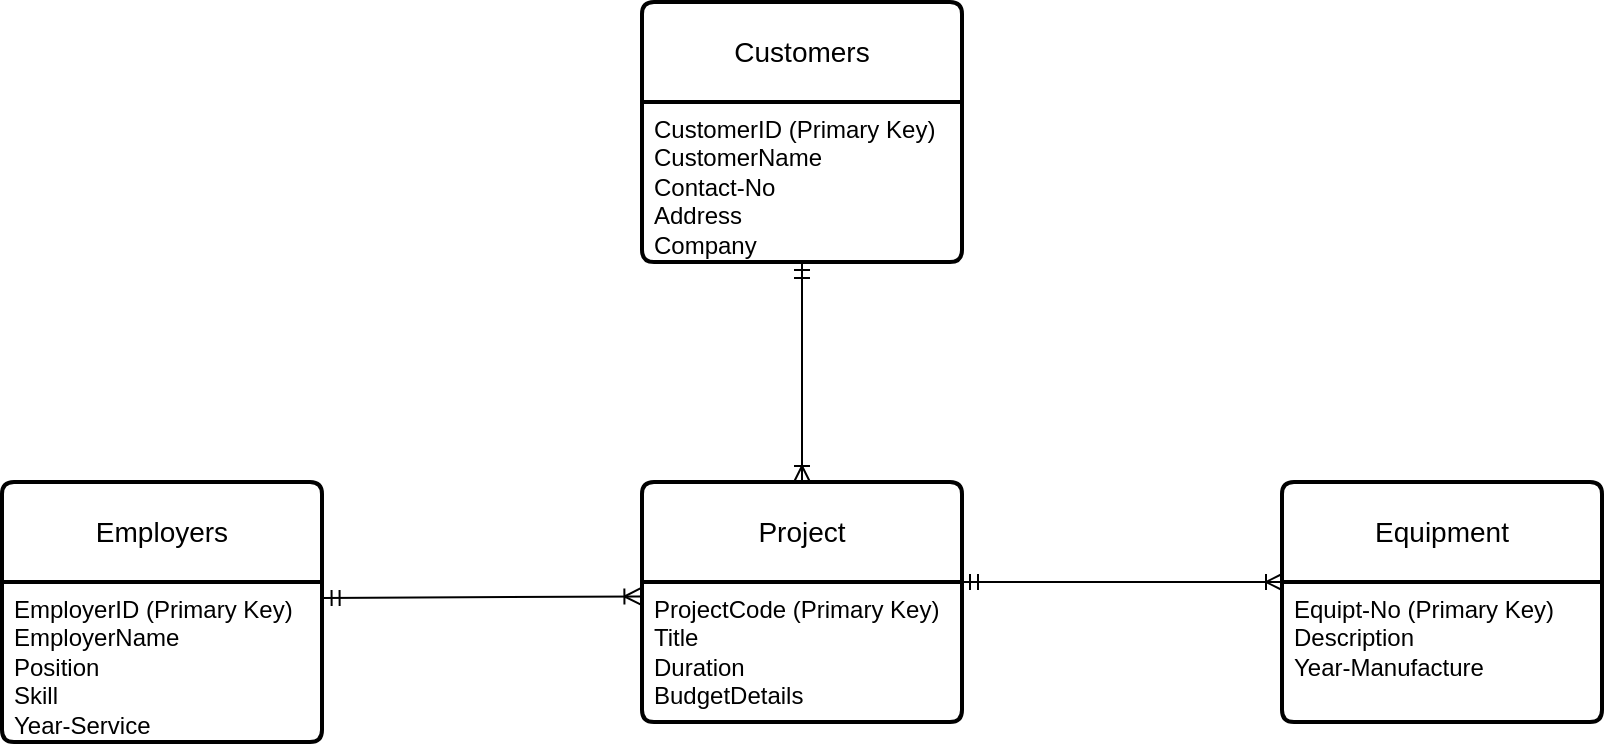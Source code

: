 <mxfile version="23.1.5" type="github">
  <diagram name="Page-1" id="K4JuQ-M7HYoKW3nWOznF">
    <mxGraphModel dx="1900" dy="1622" grid="1" gridSize="10" guides="1" tooltips="1" connect="1" arrows="1" fold="1" page="1" pageScale="1" pageWidth="850" pageHeight="1100" math="0" shadow="0">
      <root>
        <mxCell id="0" />
        <mxCell id="1" parent="0" />
        <mxCell id="dowY4RJ52TbpLB8X9Tp1-5" value="Employers" style="swimlane;childLayout=stackLayout;horizontal=1;startSize=50;horizontalStack=0;rounded=1;fontSize=14;fontStyle=0;strokeWidth=2;resizeParent=0;resizeLast=1;shadow=0;dashed=0;align=center;arcSize=4;whiteSpace=wrap;html=1;" vertex="1" parent="1">
          <mxGeometry y="200" width="160" height="130" as="geometry" />
        </mxCell>
        <mxCell id="dowY4RJ52TbpLB8X9Tp1-6" value="EmployerID (Primary Key)&lt;br&gt;EmployerName&lt;br&gt;Position&lt;br&gt;Skill&lt;br&gt;Year-Service" style="align=left;strokeColor=none;fillColor=none;spacingLeft=4;fontSize=12;verticalAlign=top;resizable=0;rotatable=0;part=1;html=1;" vertex="1" parent="dowY4RJ52TbpLB8X9Tp1-5">
          <mxGeometry y="50" width="160" height="80" as="geometry" />
        </mxCell>
        <mxCell id="dowY4RJ52TbpLB8X9Tp1-7" value="Customers" style="swimlane;childLayout=stackLayout;horizontal=1;startSize=50;horizontalStack=0;rounded=1;fontSize=14;fontStyle=0;strokeWidth=2;resizeParent=0;resizeLast=1;shadow=0;dashed=0;align=center;arcSize=4;whiteSpace=wrap;html=1;" vertex="1" parent="1">
          <mxGeometry x="320" y="-40" width="160" height="130" as="geometry" />
        </mxCell>
        <mxCell id="dowY4RJ52TbpLB8X9Tp1-8" value="CustomerID (Primary Key)&lt;br&gt;CustomerName&lt;br&gt;Contact-No&lt;br&gt;Address&lt;br&gt;Company" style="align=left;strokeColor=none;fillColor=none;spacingLeft=4;fontSize=12;verticalAlign=top;resizable=0;rotatable=0;part=1;html=1;" vertex="1" parent="dowY4RJ52TbpLB8X9Tp1-7">
          <mxGeometry y="50" width="160" height="80" as="geometry" />
        </mxCell>
        <mxCell id="dowY4RJ52TbpLB8X9Tp1-9" value="Project" style="swimlane;childLayout=stackLayout;horizontal=1;startSize=50;horizontalStack=0;rounded=1;fontSize=14;fontStyle=0;strokeWidth=2;resizeParent=0;resizeLast=1;shadow=0;dashed=0;align=center;arcSize=4;whiteSpace=wrap;html=1;" vertex="1" parent="1">
          <mxGeometry x="320" y="200" width="160" height="120" as="geometry" />
        </mxCell>
        <mxCell id="dowY4RJ52TbpLB8X9Tp1-10" value="ProjectCode (Primary Key)&lt;br&gt;Title&lt;br&gt;Duration&lt;br&gt;BudgetDetails" style="align=left;strokeColor=none;fillColor=none;spacingLeft=4;fontSize=12;verticalAlign=top;resizable=0;rotatable=0;part=1;html=1;" vertex="1" parent="dowY4RJ52TbpLB8X9Tp1-9">
          <mxGeometry y="50" width="160" height="70" as="geometry" />
        </mxCell>
        <mxCell id="dowY4RJ52TbpLB8X9Tp1-11" value="Equipment" style="swimlane;childLayout=stackLayout;horizontal=1;startSize=50;horizontalStack=0;rounded=1;fontSize=14;fontStyle=0;strokeWidth=2;resizeParent=0;resizeLast=1;shadow=0;dashed=0;align=center;arcSize=4;whiteSpace=wrap;html=1;" vertex="1" parent="1">
          <mxGeometry x="640" y="200" width="160" height="120" as="geometry" />
        </mxCell>
        <mxCell id="dowY4RJ52TbpLB8X9Tp1-12" value="Equipt-No (Primary Key)&lt;br&gt;Description&lt;br&gt;Year-Manufacture" style="align=left;strokeColor=none;fillColor=none;spacingLeft=4;fontSize=12;verticalAlign=top;resizable=0;rotatable=0;part=1;html=1;" vertex="1" parent="dowY4RJ52TbpLB8X9Tp1-11">
          <mxGeometry y="50" width="160" height="70" as="geometry" />
        </mxCell>
        <mxCell id="dowY4RJ52TbpLB8X9Tp1-18" value="" style="fontSize=12;html=1;endArrow=ERoneToMany;startArrow=ERmandOne;rounded=0;entryX=0.5;entryY=0;entryDx=0;entryDy=0;exitX=0.5;exitY=1;exitDx=0;exitDy=0;" edge="1" parent="1" source="dowY4RJ52TbpLB8X9Tp1-8" target="dowY4RJ52TbpLB8X9Tp1-9">
          <mxGeometry width="100" height="100" relative="1" as="geometry">
            <mxPoint x="370" y="150" as="sourcePoint" />
            <mxPoint x="470" y="130" as="targetPoint" />
          </mxGeometry>
        </mxCell>
        <mxCell id="dowY4RJ52TbpLB8X9Tp1-19" value="" style="fontSize=12;html=1;endArrow=ERoneToMany;startArrow=ERmandOne;rounded=0;entryX=-0.005;entryY=0.103;entryDx=0;entryDy=0;exitX=1.005;exitY=0.1;exitDx=0;exitDy=0;exitPerimeter=0;entryPerimeter=0;" edge="1" parent="1" source="dowY4RJ52TbpLB8X9Tp1-6" target="dowY4RJ52TbpLB8X9Tp1-10">
          <mxGeometry width="100" height="100" relative="1" as="geometry">
            <mxPoint x="220" y="230" as="sourcePoint" />
            <mxPoint x="220" y="340" as="targetPoint" />
          </mxGeometry>
        </mxCell>
        <mxCell id="dowY4RJ52TbpLB8X9Tp1-20" value="" style="fontSize=12;html=1;endArrow=ERoneToMany;startArrow=ERmandOne;rounded=0;entryX=0;entryY=0;entryDx=0;entryDy=0;exitX=1;exitY=0;exitDx=0;exitDy=0;" edge="1" parent="1" source="dowY4RJ52TbpLB8X9Tp1-10" target="dowY4RJ52TbpLB8X9Tp1-12">
          <mxGeometry width="100" height="100" relative="1" as="geometry">
            <mxPoint x="510" y="150" as="sourcePoint" />
            <mxPoint x="510" y="260" as="targetPoint" />
          </mxGeometry>
        </mxCell>
      </root>
    </mxGraphModel>
  </diagram>
</mxfile>

